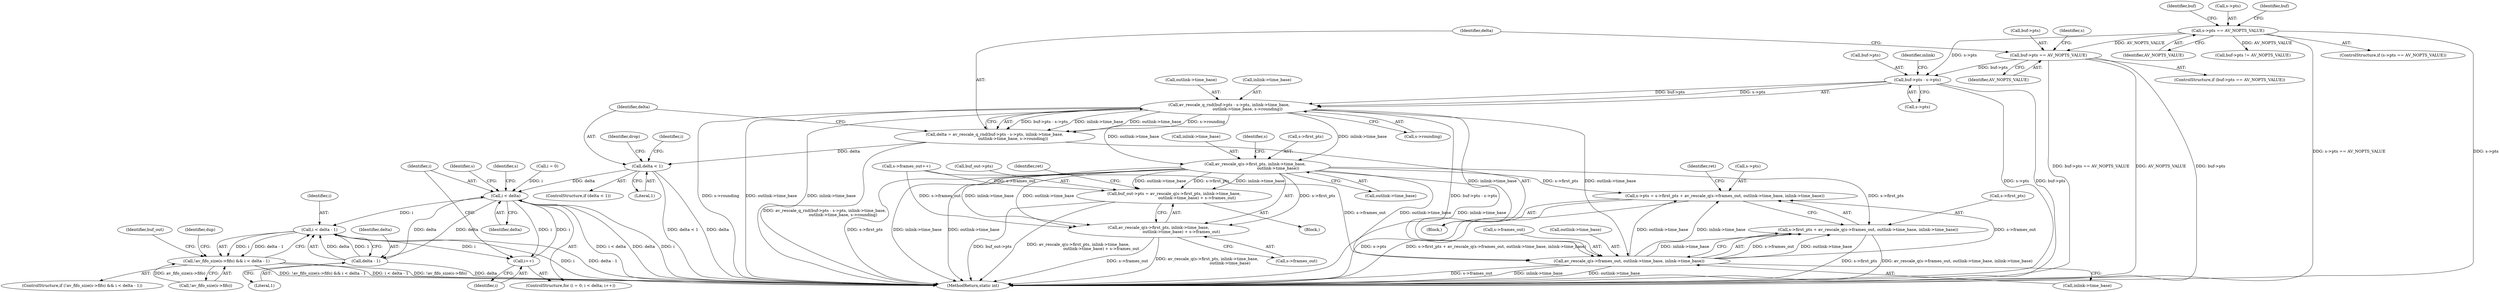 digraph "1_FFmpeg_cdd5df8189ff1537f7abe8defe971f80602cc2d2@del" {
"1000248" [label="(Call,buf->pts == AV_NOPTS_VALUE)"];
"1000138" [label="(Call,s->pts == AV_NOPTS_VALUE)"];
"1000263" [label="(Call,buf->pts - s->pts)"];
"1000262" [label="(Call,av_rescale_q_rnd(buf->pts - s->pts, inlink->time_base,\n                             outlink->time_base, s->rounding))"];
"1000260" [label="(Call,delta = av_rescale_q_rnd(buf->pts - s->pts, inlink->time_base,\n                             outlink->time_base, s->rounding))"];
"1000280" [label="(Call,delta < 1)"];
"1000334" [label="(Call,i < delta)"];
"1000337" [label="(Call,i++)"];
"1000357" [label="(Call,i < delta - 1)"];
"1000351" [label="(Call,!av_fifo_size(s->fifo) && i < delta - 1)"];
"1000359" [label="(Call,delta - 1)"];
"1000408" [label="(Call,av_rescale_q(s->first_pts, inlink->time_base,\n                                    outlink->time_base))"];
"1000403" [label="(Call,buf_out->pts = av_rescale_q(s->first_pts, inlink->time_base,\n                                    outlink->time_base) + s->frames_out)"];
"1000407" [label="(Call,av_rescale_q(s->first_pts, inlink->time_base,\n                                    outlink->time_base) + s->frames_out)"];
"1000450" [label="(Call,s->pts = s->first_pts + av_rescale_q(s->frames_out, outlink->time_base, inlink->time_base))"];
"1000454" [label="(Call,s->first_pts + av_rescale_q(s->frames_out, outlink->time_base, inlink->time_base))"];
"1000458" [label="(Call,av_rescale_q(s->frames_out, outlink->time_base, inlink->time_base))"];
"1000351" [label="(Call,!av_fifo_size(s->fifo) && i < delta - 1)"];
"1000458" [label="(Call,av_rescale_q(s->frames_out, outlink->time_base, inlink->time_base))"];
"1000361" [label="(Literal,1)"];
"1000260" [label="(Call,delta = av_rescale_q_rnd(buf->pts - s->pts, inlink->time_base,\n                             outlink->time_base, s->rounding))"];
"1000336" [label="(Identifier,delta)"];
"1000248" [label="(Call,buf->pts == AV_NOPTS_VALUE)"];
"1000365" [label="(Identifier,dup)"];
"1000276" [label="(Call,s->rounding)"];
"1000470" [label="(MethodReturn,static int)"];
"1000412" [label="(Call,inlink->time_base)"];
"1000147" [label="(Identifier,buf)"];
"1000350" [label="(ControlStructure,if (!av_fifo_size(s->fifo) && i < delta - 1))"];
"1000247" [label="(ControlStructure,if (buf->pts == AV_NOPTS_VALUE))"];
"1000109" [label="(Block,)"];
"1000280" [label="(Call,delta < 1)"];
"1000405" [label="(Identifier,buf_out)"];
"1000330" [label="(ControlStructure,for (i = 0; i < delta; i++))"];
"1000419" [label="(Identifier,s)"];
"1000424" [label="(Identifier,ret)"];
"1000337" [label="(Call,i++)"];
"1000264" [label="(Call,buf->pts)"];
"1000145" [label="(Call,buf->pts != AV_NOPTS_VALUE)"];
"1000257" [label="(Identifier,s)"];
"1000282" [label="(Literal,1)"];
"1000441" [label="(Identifier,s)"];
"1000331" [label="(Call,i = 0)"];
"1000403" [label="(Call,buf_out->pts = av_rescale_q(s->first_pts, inlink->time_base,\n                                    outlink->time_base) + s->frames_out)"];
"1000465" [label="(Call,inlink->time_base)"];
"1000332" [label="(Identifier,i)"];
"1000270" [label="(Call,inlink->time_base)"];
"1000359" [label="(Call,delta - 1)"];
"1000279" [label="(ControlStructure,if (delta < 1))"];
"1000357" [label="(Call,i < delta - 1)"];
"1000334" [label="(Call,i < delta)"];
"1000139" [label="(Call,s->pts)"];
"1000273" [label="(Call,outlink->time_base)"];
"1000338" [label="(Identifier,i)"];
"1000343" [label="(Identifier,s)"];
"1000459" [label="(Call,s->frames_out)"];
"1000287" [label="(Identifier,drop)"];
"1000339" [label="(Block,)"];
"1000252" [label="(Identifier,AV_NOPTS_VALUE)"];
"1000281" [label="(Identifier,delta)"];
"1000249" [label="(Call,buf->pts)"];
"1000451" [label="(Call,s->pts)"];
"1000142" [label="(Identifier,AV_NOPTS_VALUE)"];
"1000335" [label="(Identifier,i)"];
"1000262" [label="(Call,av_rescale_q_rnd(buf->pts - s->pts, inlink->time_base,\n                             outlink->time_base, s->rounding))"];
"1000407" [label="(Call,av_rescale_q(s->first_pts, inlink->time_base,\n                                    outlink->time_base) + s->frames_out)"];
"1000352" [label="(Call,!av_fifo_size(s->fifo))"];
"1000454" [label="(Call,s->first_pts + av_rescale_q(s->frames_out, outlink->time_base, inlink->time_base))"];
"1000250" [label="(Identifier,buf)"];
"1000137" [label="(ControlStructure,if (s->pts == AV_NOPTS_VALUE))"];
"1000455" [label="(Call,s->first_pts)"];
"1000408" [label="(Call,av_rescale_q(s->first_pts, inlink->time_base,\n                                    outlink->time_base))"];
"1000409" [label="(Call,s->first_pts)"];
"1000358" [label="(Identifier,i)"];
"1000415" [label="(Call,outlink->time_base)"];
"1000450" [label="(Call,s->pts = s->first_pts + av_rescale_q(s->frames_out, outlink->time_base, inlink->time_base))"];
"1000418" [label="(Call,s->frames_out)"];
"1000469" [label="(Identifier,ret)"];
"1000360" [label="(Identifier,delta)"];
"1000263" [label="(Call,buf->pts - s->pts)"];
"1000261" [label="(Identifier,delta)"];
"1000138" [label="(Call,s->pts == AV_NOPTS_VALUE)"];
"1000267" [label="(Call,s->pts)"];
"1000271" [label="(Identifier,inlink)"];
"1000404" [label="(Call,buf_out->pts)"];
"1000462" [label="(Call,outlink->time_base)"];
"1000435" [label="(Call,s->frames_out++)"];
"1000248" -> "1000247"  [label="AST: "];
"1000248" -> "1000252"  [label="CFG: "];
"1000249" -> "1000248"  [label="AST: "];
"1000252" -> "1000248"  [label="AST: "];
"1000257" -> "1000248"  [label="CFG: "];
"1000261" -> "1000248"  [label="CFG: "];
"1000248" -> "1000470"  [label="DDG: buf->pts == AV_NOPTS_VALUE"];
"1000248" -> "1000470"  [label="DDG: AV_NOPTS_VALUE"];
"1000248" -> "1000470"  [label="DDG: buf->pts"];
"1000138" -> "1000248"  [label="DDG: AV_NOPTS_VALUE"];
"1000248" -> "1000263"  [label="DDG: buf->pts"];
"1000138" -> "1000137"  [label="AST: "];
"1000138" -> "1000142"  [label="CFG: "];
"1000139" -> "1000138"  [label="AST: "];
"1000142" -> "1000138"  [label="AST: "];
"1000147" -> "1000138"  [label="CFG: "];
"1000250" -> "1000138"  [label="CFG: "];
"1000138" -> "1000470"  [label="DDG: s->pts"];
"1000138" -> "1000470"  [label="DDG: s->pts == AV_NOPTS_VALUE"];
"1000138" -> "1000145"  [label="DDG: AV_NOPTS_VALUE"];
"1000138" -> "1000263"  [label="DDG: s->pts"];
"1000263" -> "1000262"  [label="AST: "];
"1000263" -> "1000267"  [label="CFG: "];
"1000264" -> "1000263"  [label="AST: "];
"1000267" -> "1000263"  [label="AST: "];
"1000271" -> "1000263"  [label="CFG: "];
"1000263" -> "1000470"  [label="DDG: s->pts"];
"1000263" -> "1000470"  [label="DDG: buf->pts"];
"1000263" -> "1000262"  [label="DDG: buf->pts"];
"1000263" -> "1000262"  [label="DDG: s->pts"];
"1000262" -> "1000260"  [label="AST: "];
"1000262" -> "1000276"  [label="CFG: "];
"1000270" -> "1000262"  [label="AST: "];
"1000273" -> "1000262"  [label="AST: "];
"1000276" -> "1000262"  [label="AST: "];
"1000260" -> "1000262"  [label="CFG: "];
"1000262" -> "1000470"  [label="DDG: buf->pts - s->pts"];
"1000262" -> "1000470"  [label="DDG: s->rounding"];
"1000262" -> "1000470"  [label="DDG: outlink->time_base"];
"1000262" -> "1000470"  [label="DDG: inlink->time_base"];
"1000262" -> "1000260"  [label="DDG: buf->pts - s->pts"];
"1000262" -> "1000260"  [label="DDG: inlink->time_base"];
"1000262" -> "1000260"  [label="DDG: outlink->time_base"];
"1000262" -> "1000260"  [label="DDG: s->rounding"];
"1000262" -> "1000408"  [label="DDG: inlink->time_base"];
"1000262" -> "1000408"  [label="DDG: outlink->time_base"];
"1000262" -> "1000458"  [label="DDG: outlink->time_base"];
"1000262" -> "1000458"  [label="DDG: inlink->time_base"];
"1000260" -> "1000109"  [label="AST: "];
"1000261" -> "1000260"  [label="AST: "];
"1000281" -> "1000260"  [label="CFG: "];
"1000260" -> "1000470"  [label="DDG: av_rescale_q_rnd(buf->pts - s->pts, inlink->time_base,\n                             outlink->time_base, s->rounding)"];
"1000260" -> "1000280"  [label="DDG: delta"];
"1000280" -> "1000279"  [label="AST: "];
"1000280" -> "1000282"  [label="CFG: "];
"1000281" -> "1000280"  [label="AST: "];
"1000282" -> "1000280"  [label="AST: "];
"1000287" -> "1000280"  [label="CFG: "];
"1000332" -> "1000280"  [label="CFG: "];
"1000280" -> "1000470"  [label="DDG: delta < 1"];
"1000280" -> "1000470"  [label="DDG: delta"];
"1000280" -> "1000334"  [label="DDG: delta"];
"1000334" -> "1000330"  [label="AST: "];
"1000334" -> "1000336"  [label="CFG: "];
"1000335" -> "1000334"  [label="AST: "];
"1000336" -> "1000334"  [label="AST: "];
"1000343" -> "1000334"  [label="CFG: "];
"1000441" -> "1000334"  [label="CFG: "];
"1000334" -> "1000470"  [label="DDG: i < delta"];
"1000334" -> "1000470"  [label="DDG: delta"];
"1000334" -> "1000470"  [label="DDG: i"];
"1000331" -> "1000334"  [label="DDG: i"];
"1000337" -> "1000334"  [label="DDG: i"];
"1000359" -> "1000334"  [label="DDG: delta"];
"1000334" -> "1000337"  [label="DDG: i"];
"1000334" -> "1000357"  [label="DDG: i"];
"1000334" -> "1000359"  [label="DDG: delta"];
"1000337" -> "1000330"  [label="AST: "];
"1000337" -> "1000338"  [label="CFG: "];
"1000338" -> "1000337"  [label="AST: "];
"1000335" -> "1000337"  [label="CFG: "];
"1000357" -> "1000337"  [label="DDG: i"];
"1000357" -> "1000351"  [label="AST: "];
"1000357" -> "1000359"  [label="CFG: "];
"1000358" -> "1000357"  [label="AST: "];
"1000359" -> "1000357"  [label="AST: "];
"1000351" -> "1000357"  [label="CFG: "];
"1000357" -> "1000470"  [label="DDG: i"];
"1000357" -> "1000470"  [label="DDG: delta - 1"];
"1000357" -> "1000351"  [label="DDG: i"];
"1000357" -> "1000351"  [label="DDG: delta - 1"];
"1000359" -> "1000357"  [label="DDG: delta"];
"1000359" -> "1000357"  [label="DDG: 1"];
"1000351" -> "1000350"  [label="AST: "];
"1000351" -> "1000352"  [label="CFG: "];
"1000352" -> "1000351"  [label="AST: "];
"1000365" -> "1000351"  [label="CFG: "];
"1000405" -> "1000351"  [label="CFG: "];
"1000351" -> "1000470"  [label="DDG: !av_fifo_size(s->fifo) && i < delta - 1"];
"1000351" -> "1000470"  [label="DDG: i < delta - 1"];
"1000351" -> "1000470"  [label="DDG: !av_fifo_size(s->fifo)"];
"1000352" -> "1000351"  [label="DDG: av_fifo_size(s->fifo)"];
"1000359" -> "1000361"  [label="CFG: "];
"1000360" -> "1000359"  [label="AST: "];
"1000361" -> "1000359"  [label="AST: "];
"1000359" -> "1000470"  [label="DDG: delta"];
"1000408" -> "1000407"  [label="AST: "];
"1000408" -> "1000415"  [label="CFG: "];
"1000409" -> "1000408"  [label="AST: "];
"1000412" -> "1000408"  [label="AST: "];
"1000415" -> "1000408"  [label="AST: "];
"1000419" -> "1000408"  [label="CFG: "];
"1000408" -> "1000470"  [label="DDG: s->first_pts"];
"1000408" -> "1000470"  [label="DDG: inlink->time_base"];
"1000408" -> "1000470"  [label="DDG: outlink->time_base"];
"1000408" -> "1000403"  [label="DDG: s->first_pts"];
"1000408" -> "1000403"  [label="DDG: inlink->time_base"];
"1000408" -> "1000403"  [label="DDG: outlink->time_base"];
"1000408" -> "1000407"  [label="DDG: s->first_pts"];
"1000408" -> "1000407"  [label="DDG: inlink->time_base"];
"1000408" -> "1000407"  [label="DDG: outlink->time_base"];
"1000408" -> "1000450"  [label="DDG: s->first_pts"];
"1000408" -> "1000454"  [label="DDG: s->first_pts"];
"1000408" -> "1000458"  [label="DDG: outlink->time_base"];
"1000408" -> "1000458"  [label="DDG: inlink->time_base"];
"1000403" -> "1000339"  [label="AST: "];
"1000403" -> "1000407"  [label="CFG: "];
"1000404" -> "1000403"  [label="AST: "];
"1000407" -> "1000403"  [label="AST: "];
"1000424" -> "1000403"  [label="CFG: "];
"1000403" -> "1000470"  [label="DDG: buf_out->pts"];
"1000403" -> "1000470"  [label="DDG: av_rescale_q(s->first_pts, inlink->time_base,\n                                    outlink->time_base) + s->frames_out"];
"1000435" -> "1000403"  [label="DDG: s->frames_out"];
"1000407" -> "1000418"  [label="CFG: "];
"1000418" -> "1000407"  [label="AST: "];
"1000407" -> "1000470"  [label="DDG: av_rescale_q(s->first_pts, inlink->time_base,\n                                    outlink->time_base)"];
"1000407" -> "1000470"  [label="DDG: s->frames_out"];
"1000435" -> "1000407"  [label="DDG: s->frames_out"];
"1000450" -> "1000109"  [label="AST: "];
"1000450" -> "1000454"  [label="CFG: "];
"1000451" -> "1000450"  [label="AST: "];
"1000454" -> "1000450"  [label="AST: "];
"1000469" -> "1000450"  [label="CFG: "];
"1000450" -> "1000470"  [label="DDG: s->pts"];
"1000450" -> "1000470"  [label="DDG: s->first_pts + av_rescale_q(s->frames_out, outlink->time_base, inlink->time_base)"];
"1000458" -> "1000450"  [label="DDG: s->frames_out"];
"1000458" -> "1000450"  [label="DDG: outlink->time_base"];
"1000458" -> "1000450"  [label="DDG: inlink->time_base"];
"1000454" -> "1000458"  [label="CFG: "];
"1000455" -> "1000454"  [label="AST: "];
"1000458" -> "1000454"  [label="AST: "];
"1000454" -> "1000470"  [label="DDG: s->first_pts"];
"1000454" -> "1000470"  [label="DDG: av_rescale_q(s->frames_out, outlink->time_base, inlink->time_base)"];
"1000458" -> "1000454"  [label="DDG: s->frames_out"];
"1000458" -> "1000454"  [label="DDG: outlink->time_base"];
"1000458" -> "1000454"  [label="DDG: inlink->time_base"];
"1000458" -> "1000465"  [label="CFG: "];
"1000459" -> "1000458"  [label="AST: "];
"1000462" -> "1000458"  [label="AST: "];
"1000465" -> "1000458"  [label="AST: "];
"1000458" -> "1000470"  [label="DDG: s->frames_out"];
"1000458" -> "1000470"  [label="DDG: inlink->time_base"];
"1000458" -> "1000470"  [label="DDG: outlink->time_base"];
"1000435" -> "1000458"  [label="DDG: s->frames_out"];
}
